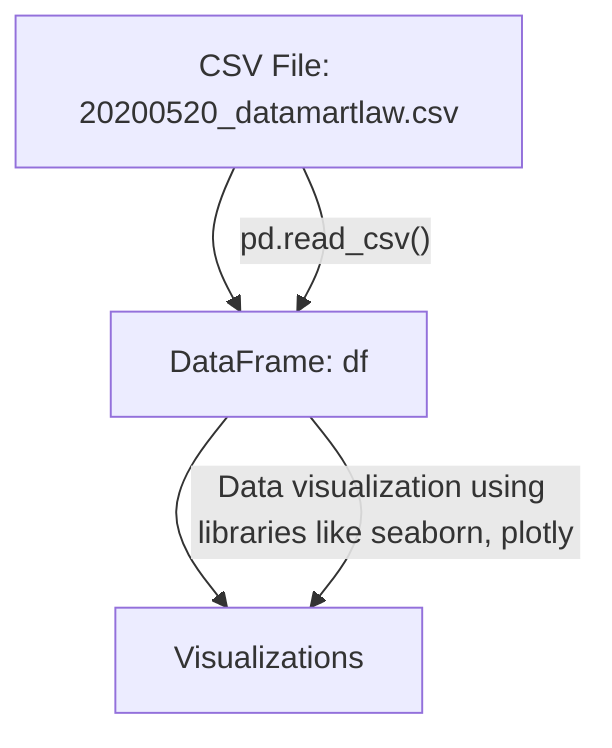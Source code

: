 flowchart TD
    A["CSV File: 20200520_datamartlaw.csv"] --> B["DataFrame: df"]
    B --> C["Visualizations"]

    A -->|"pd.read_csv()"| B
    B -->|"Data visualization using libraries like seaborn, plotly"| C